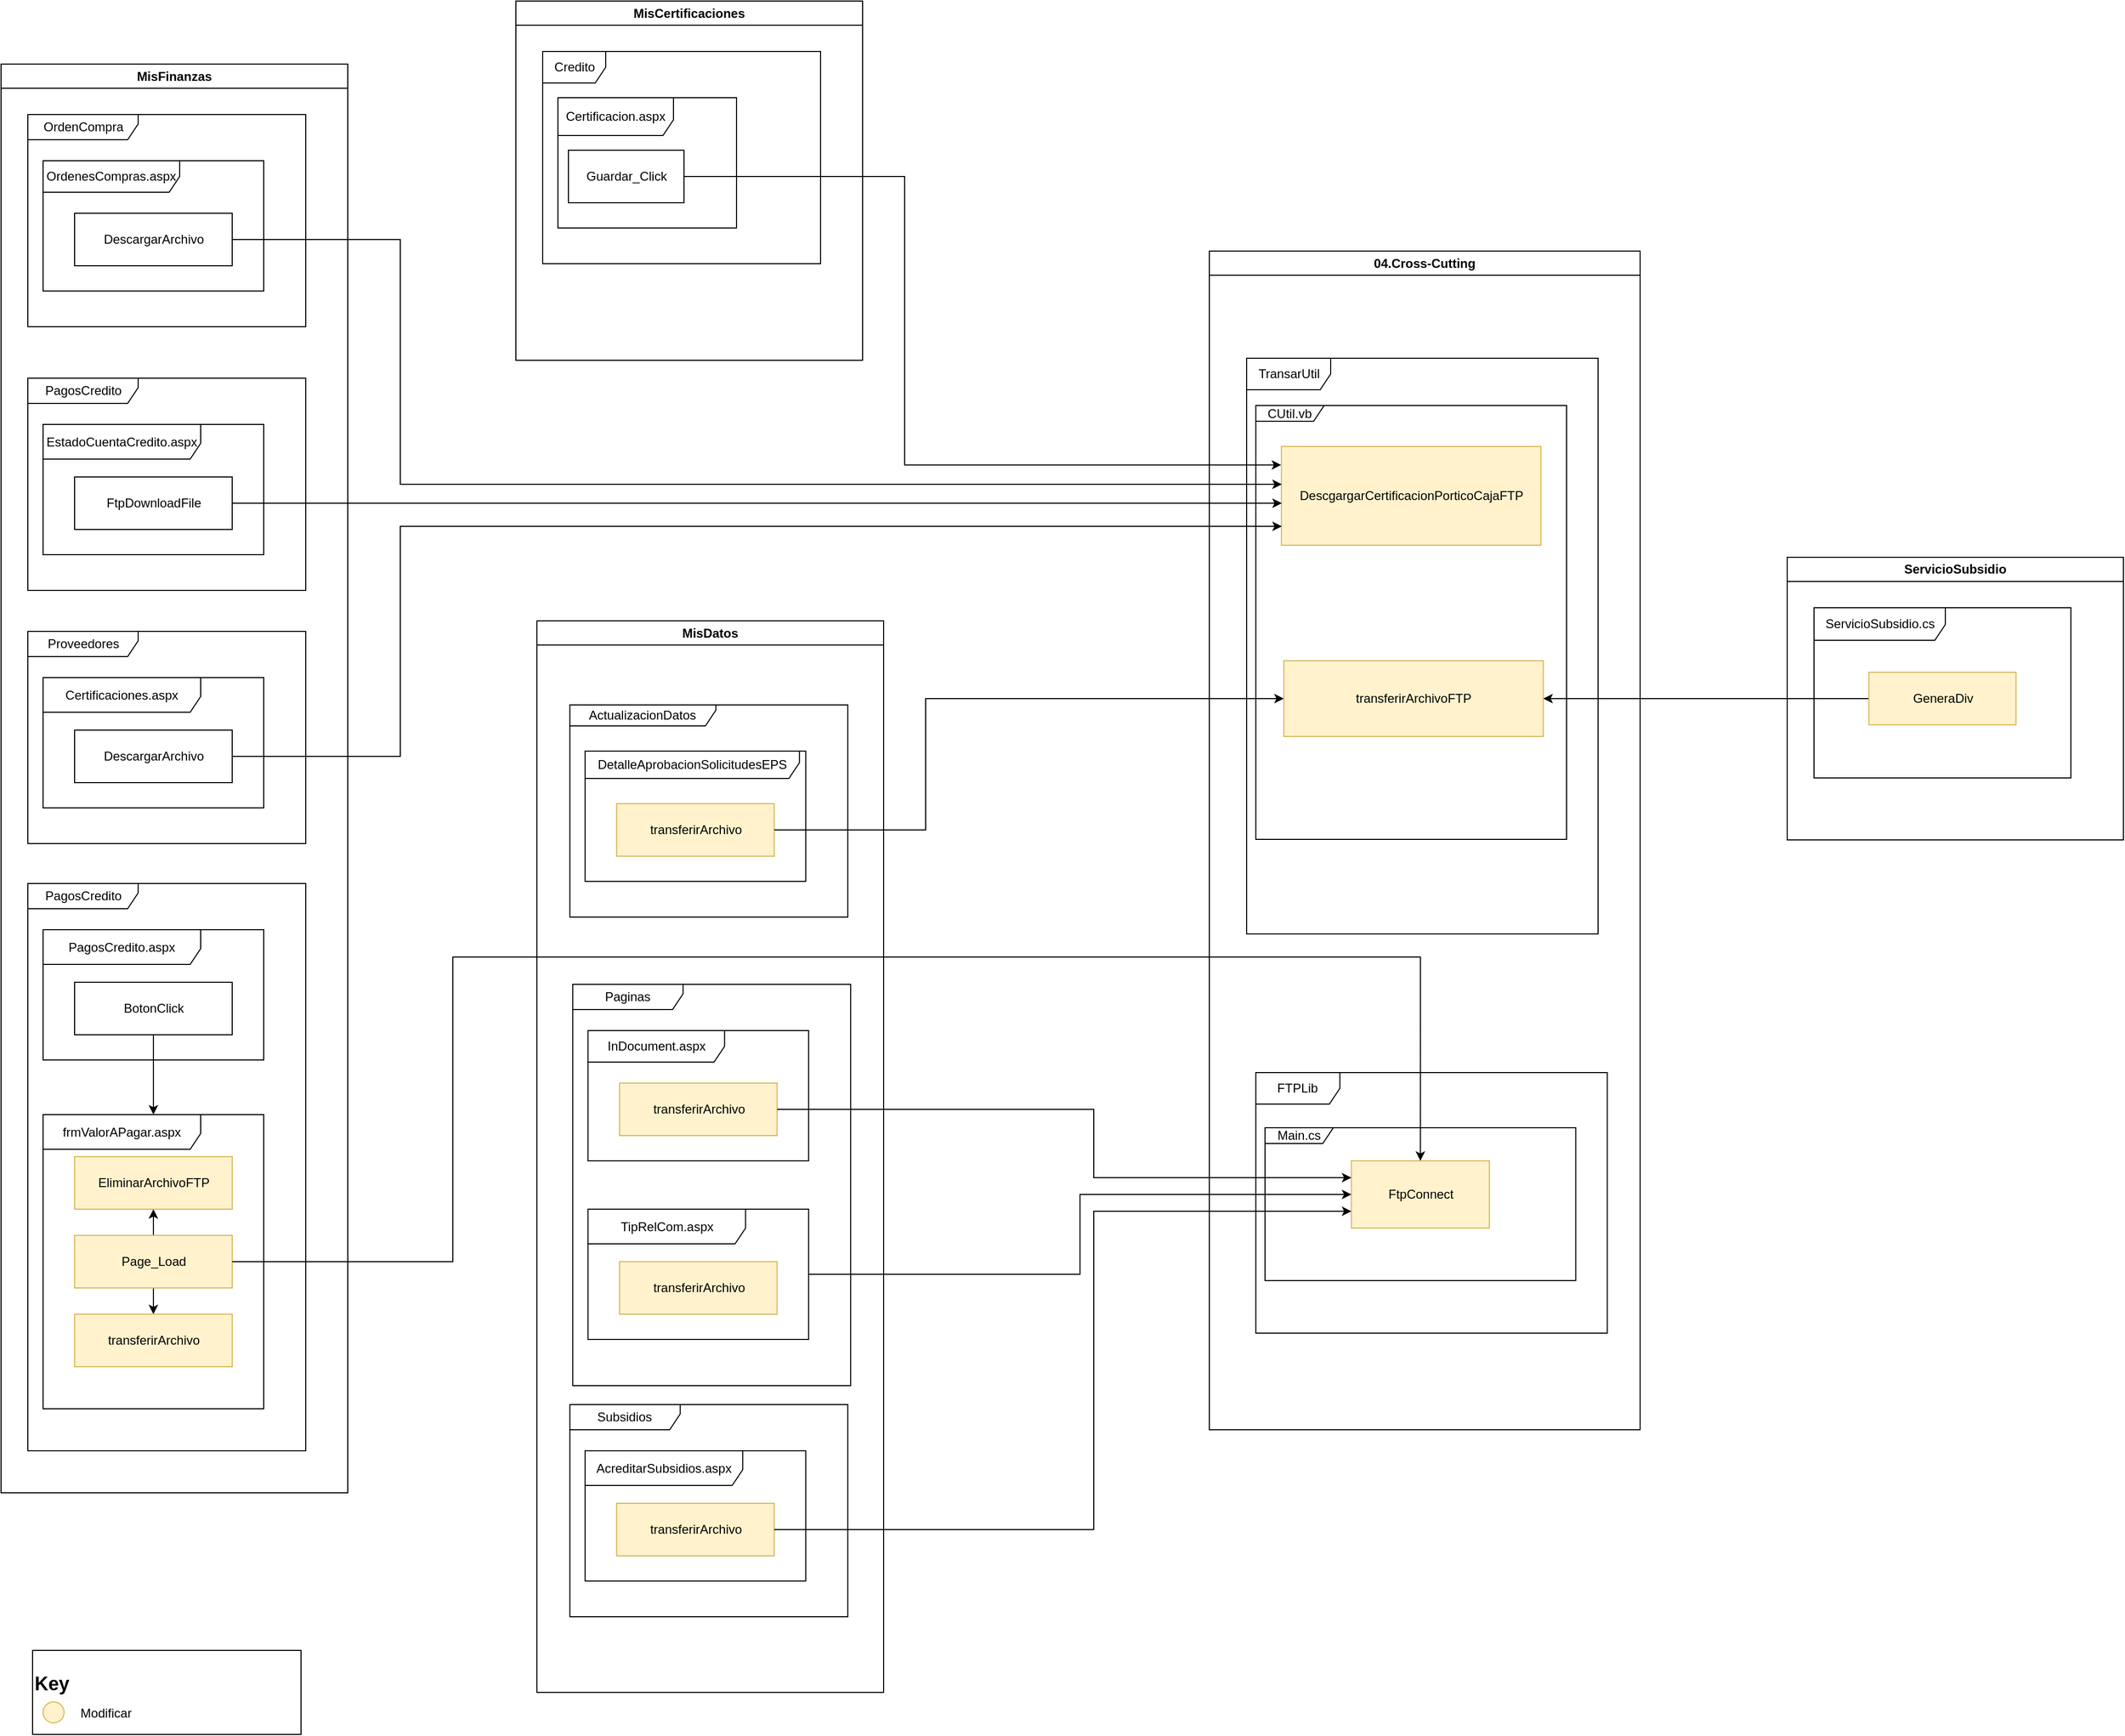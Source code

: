 <mxfile version="13.3.0" type="github">
  <diagram name="Page-1" id="e7e014a7-5840-1c2e-5031-d8a46d1fe8dd">
    <mxGraphModel dx="2089" dy="1294" grid="1" gridSize="10" guides="1" tooltips="1" connect="1" arrows="1" fold="1" page="1" pageScale="1" pageWidth="1169" pageHeight="826" background="#ffffff" math="0" shadow="0">
      <root>
        <mxCell id="0" />
        <mxCell id="1" parent="0" />
        <mxCell id="2" value="MisCertificaciones" style="swimlane;whiteSpace=wrap" parent="1" vertex="1">
          <mxGeometry x="-220" y="-110" width="330" height="342" as="geometry" />
        </mxCell>
        <mxCell id="z6HRuHsra1VzPBBbZyOo-50" value="Credito" style="shape=umlFrame;whiteSpace=wrap;html=1;" parent="2" vertex="1">
          <mxGeometry x="25.5" y="48" width="264.5" height="202" as="geometry" />
        </mxCell>
        <mxCell id="z6HRuHsra1VzPBBbZyOo-51" value="Certificacion.aspx" style="shape=umlFrame;whiteSpace=wrap;html=1;width=110;height=36;" parent="2" vertex="1">
          <mxGeometry x="40" y="92" width="170" height="124" as="geometry" />
        </mxCell>
        <mxCell id="z6HRuHsra1VzPBBbZyOo-52" value="Guardar_Click" style="html=1;" parent="2" vertex="1">
          <mxGeometry x="50" y="142" width="110" height="50" as="geometry" />
        </mxCell>
        <mxCell id="3" value="04.Cross-Cutting" style="swimlane;whiteSpace=wrap;startSize=23;" parent="1" vertex="1">
          <mxGeometry x="440" y="128" width="410" height="1122" as="geometry" />
        </mxCell>
        <mxCell id="z6HRuHsra1VzPBBbZyOo-41" value="TransarUtil" style="shape=umlFrame;whiteSpace=wrap;html=1;width=80;height=30;" parent="3" vertex="1">
          <mxGeometry x="35.5" y="102" width="334.5" height="548" as="geometry" />
        </mxCell>
        <mxCell id="z6HRuHsra1VzPBBbZyOo-42" value="CUtil.vb" style="shape=umlFrame;whiteSpace=wrap;html=1;width=65;height=15;" parent="3" vertex="1">
          <mxGeometry x="44.25" y="147" width="295.75" height="413" as="geometry" />
        </mxCell>
        <mxCell id="z6HRuHsra1VzPBBbZyOo-43" value="DescgargarCertificacionPorticoCajaFTP" style="html=1;fillColor=#fff2cc;strokeColor=#d6b656;" parent="3" vertex="1">
          <mxGeometry x="68.62" y="186" width="247" height="94" as="geometry" />
        </mxCell>
        <mxCell id="z6HRuHsra1VzPBBbZyOo-45" value="FTPLib" style="shape=umlFrame;whiteSpace=wrap;html=1;width=80;height=30;" parent="3" vertex="1">
          <mxGeometry x="44.25" y="782" width="334.5" height="248" as="geometry" />
        </mxCell>
        <mxCell id="z6HRuHsra1VzPBBbZyOo-46" value="Main.cs" style="shape=umlFrame;whiteSpace=wrap;html=1;width=65;height=15;" parent="3" vertex="1">
          <mxGeometry x="53" y="834.5" width="295.75" height="145.5" as="geometry" />
        </mxCell>
        <mxCell id="z6HRuHsra1VzPBBbZyOo-47" value="FtpConnect" style="html=1;fillColor=#fff2cc;strokeColor=#d6b656;" parent="3" vertex="1">
          <mxGeometry x="135.18" y="866" width="131.37" height="64" as="geometry" />
        </mxCell>
        <mxCell id="z6HRuHsra1VzPBBbZyOo-49" value="transferirArchivoFTP" style="html=1;fillColor=#fff2cc;strokeColor=#d6b656;" parent="3" vertex="1">
          <mxGeometry x="70.86" y="390" width="247" height="72" as="geometry" />
        </mxCell>
        <mxCell id="z6HRuHsra1VzPBBbZyOo-57" value="MisFinanzas" style="swimlane;whiteSpace=wrap" parent="1" vertex="1">
          <mxGeometry x="-710" y="-50" width="330" height="1360" as="geometry" />
        </mxCell>
        <mxCell id="z6HRuHsra1VzPBBbZyOo-58" value="OrdenCompra" style="shape=umlFrame;whiteSpace=wrap;html=1;width=105;height=24;" parent="z6HRuHsra1VzPBBbZyOo-57" vertex="1">
          <mxGeometry x="25.5" y="48" width="264.5" height="202" as="geometry" />
        </mxCell>
        <mxCell id="z6HRuHsra1VzPBBbZyOo-59" value="OrdenesCompras.aspx" style="shape=umlFrame;whiteSpace=wrap;html=1;width=130;height=30;" parent="z6HRuHsra1VzPBBbZyOo-57" vertex="1">
          <mxGeometry x="40" y="92" width="210" height="124" as="geometry" />
        </mxCell>
        <mxCell id="z6HRuHsra1VzPBBbZyOo-60" value="DescargarArchivo" style="html=1;" parent="z6HRuHsra1VzPBBbZyOo-57" vertex="1">
          <mxGeometry x="70" y="142" width="150" height="50" as="geometry" />
        </mxCell>
        <mxCell id="z6HRuHsra1VzPBBbZyOo-64" value="PagosCredito" style="shape=umlFrame;whiteSpace=wrap;html=1;width=105;height=24;" parent="z6HRuHsra1VzPBBbZyOo-57" vertex="1">
          <mxGeometry x="25.5" y="299" width="264.5" height="202" as="geometry" />
        </mxCell>
        <mxCell id="z6HRuHsra1VzPBBbZyOo-65" value="EstadoCuentaCredito.aspx" style="shape=umlFrame;whiteSpace=wrap;html=1;width=150;height=33;" parent="z6HRuHsra1VzPBBbZyOo-57" vertex="1">
          <mxGeometry x="40" y="343" width="210" height="124" as="geometry" />
        </mxCell>
        <mxCell id="z6HRuHsra1VzPBBbZyOo-66" value="FtpDownloadFile" style="html=1;" parent="z6HRuHsra1VzPBBbZyOo-57" vertex="1">
          <mxGeometry x="70" y="393" width="150" height="50" as="geometry" />
        </mxCell>
        <mxCell id="z6HRuHsra1VzPBBbZyOo-67" value="Proveedores" style="shape=umlFrame;whiteSpace=wrap;html=1;width=105;height=24;" parent="z6HRuHsra1VzPBBbZyOo-57" vertex="1">
          <mxGeometry x="25.5" y="540" width="264.5" height="202" as="geometry" />
        </mxCell>
        <mxCell id="z6HRuHsra1VzPBBbZyOo-68" value="Certificaciones.aspx" style="shape=umlFrame;whiteSpace=wrap;html=1;width=150;height=33;" parent="z6HRuHsra1VzPBBbZyOo-57" vertex="1">
          <mxGeometry x="40" y="584" width="210" height="124" as="geometry" />
        </mxCell>
        <mxCell id="z6HRuHsra1VzPBBbZyOo-69" value="DescargarArchivo" style="html=1;" parent="z6HRuHsra1VzPBBbZyOo-57" vertex="1">
          <mxGeometry x="70" y="634" width="150" height="50" as="geometry" />
        </mxCell>
        <mxCell id="z6HRuHsra1VzPBBbZyOo-124" value="PagosCredito" style="shape=umlFrame;whiteSpace=wrap;html=1;width=105;height=24;" parent="z6HRuHsra1VzPBBbZyOo-57" vertex="1">
          <mxGeometry x="25.5" y="780" width="264.5" height="540" as="geometry" />
        </mxCell>
        <mxCell id="z6HRuHsra1VzPBBbZyOo-125" value="PagosCredito.aspx" style="shape=umlFrame;whiteSpace=wrap;html=1;width=150;height=33;" parent="z6HRuHsra1VzPBBbZyOo-57" vertex="1">
          <mxGeometry x="40" y="824" width="210" height="124" as="geometry" />
        </mxCell>
        <mxCell id="z6HRuHsra1VzPBBbZyOo-133" style="edgeStyle=orthogonalEdgeStyle;rounded=0;orthogonalLoop=1;jettySize=auto;html=1;" parent="z6HRuHsra1VzPBBbZyOo-57" source="z6HRuHsra1VzPBBbZyOo-126" target="z6HRuHsra1VzPBBbZyOo-131" edge="1">
          <mxGeometry relative="1" as="geometry" />
        </mxCell>
        <mxCell id="z6HRuHsra1VzPBBbZyOo-126" value="BotonClick" style="html=1;" parent="z6HRuHsra1VzPBBbZyOo-57" vertex="1">
          <mxGeometry x="70" y="874" width="150" height="50" as="geometry" />
        </mxCell>
        <mxCell id="z6HRuHsra1VzPBBbZyOo-131" value="frmValorAPagar.aspx" style="shape=umlFrame;whiteSpace=wrap;html=1;width=150;height=33;" parent="z6HRuHsra1VzPBBbZyOo-57" vertex="1">
          <mxGeometry x="40" y="1000" width="210" height="280" as="geometry" />
        </mxCell>
        <mxCell id="z6HRuHsra1VzPBBbZyOo-138" style="edgeStyle=orthogonalEdgeStyle;rounded=0;orthogonalLoop=1;jettySize=auto;html=1;" parent="z6HRuHsra1VzPBBbZyOo-57" source="z6HRuHsra1VzPBBbZyOo-132" target="z6HRuHsra1VzPBBbZyOo-137" edge="1">
          <mxGeometry relative="1" as="geometry" />
        </mxCell>
        <mxCell id="z6HRuHsra1VzPBBbZyOo-139" style="edgeStyle=orthogonalEdgeStyle;rounded=0;orthogonalLoop=1;jettySize=auto;html=1;" parent="z6HRuHsra1VzPBBbZyOo-57" source="z6HRuHsra1VzPBBbZyOo-132" target="z6HRuHsra1VzPBBbZyOo-134" edge="1">
          <mxGeometry relative="1" as="geometry" />
        </mxCell>
        <mxCell id="z6HRuHsra1VzPBBbZyOo-132" value="Page_Load" style="html=1;fillColor=#fff2cc;strokeColor=#d6b656;" parent="z6HRuHsra1VzPBBbZyOo-57" vertex="1">
          <mxGeometry x="70" y="1115" width="150" height="50" as="geometry" />
        </mxCell>
        <mxCell id="z6HRuHsra1VzPBBbZyOo-134" value="transferirArchivo" style="html=1;fillColor=#fff2cc;strokeColor=#d6b656;" parent="z6HRuHsra1VzPBBbZyOo-57" vertex="1">
          <mxGeometry x="70" y="1190" width="150" height="50" as="geometry" />
        </mxCell>
        <mxCell id="z6HRuHsra1VzPBBbZyOo-137" value="EliminarArchivoFTP" style="html=1;fillColor=#fff2cc;strokeColor=#d6b656;" parent="z6HRuHsra1VzPBBbZyOo-57" vertex="1">
          <mxGeometry x="70" y="1040" width="150" height="50" as="geometry" />
        </mxCell>
        <mxCell id="z6HRuHsra1VzPBBbZyOo-70" style="edgeStyle=orthogonalEdgeStyle;rounded=0;orthogonalLoop=1;jettySize=auto;html=1;entryX=-0.001;entryY=0.187;entryDx=0;entryDy=0;entryPerimeter=0;" parent="1" source="z6HRuHsra1VzPBBbZyOo-52" target="z6HRuHsra1VzPBBbZyOo-43" edge="1">
          <mxGeometry relative="1" as="geometry">
            <Array as="points">
              <mxPoint x="150" y="57" />
              <mxPoint x="150" y="332" />
            </Array>
          </mxGeometry>
        </mxCell>
        <mxCell id="z6HRuHsra1VzPBBbZyOo-71" style="edgeStyle=orthogonalEdgeStyle;rounded=0;orthogonalLoop=1;jettySize=auto;html=1;" parent="1" source="z6HRuHsra1VzPBBbZyOo-60" edge="1">
          <mxGeometry relative="1" as="geometry">
            <mxPoint x="509" y="350" as="targetPoint" />
            <Array as="points">
              <mxPoint x="-330" y="117" />
              <mxPoint x="-330" y="350" />
            </Array>
          </mxGeometry>
        </mxCell>
        <mxCell id="z6HRuHsra1VzPBBbZyOo-74" style="edgeStyle=orthogonalEdgeStyle;rounded=0;orthogonalLoop=1;jettySize=auto;html=1;" parent="1" source="z6HRuHsra1VzPBBbZyOo-69" edge="1">
          <mxGeometry relative="1" as="geometry">
            <mxPoint x="509" y="390" as="targetPoint" />
            <Array as="points">
              <mxPoint x="-330" y="609" />
              <mxPoint x="-330" y="390" />
              <mxPoint x="509" y="390" />
            </Array>
          </mxGeometry>
        </mxCell>
        <mxCell id="z6HRuHsra1VzPBBbZyOo-90" value="MisDatos" style="swimlane;whiteSpace=wrap" parent="1" vertex="1">
          <mxGeometry x="-200" y="480" width="330" height="1020" as="geometry" />
        </mxCell>
        <mxCell id="z6HRuHsra1VzPBBbZyOo-91" value="Paginas" style="shape=umlFrame;whiteSpace=wrap;html=1;width=105;height=24;" parent="z6HRuHsra1VzPBBbZyOo-90" vertex="1">
          <mxGeometry x="34.13" y="346" width="264.5" height="382" as="geometry" />
        </mxCell>
        <mxCell id="z6HRuHsra1VzPBBbZyOo-92" value="InDocument.aspx" style="shape=umlFrame;whiteSpace=wrap;html=1;width=130;height=30;" parent="z6HRuHsra1VzPBBbZyOo-90" vertex="1">
          <mxGeometry x="48.63" y="390" width="210" height="124" as="geometry" />
        </mxCell>
        <mxCell id="z6HRuHsra1VzPBBbZyOo-93" value="transferirArchivo" style="html=1;fillColor=#fff2cc;strokeColor=#d6b656;" parent="z6HRuHsra1VzPBBbZyOo-90" vertex="1">
          <mxGeometry x="78.63" y="440" width="150" height="50" as="geometry" />
        </mxCell>
        <mxCell id="z6HRuHsra1VzPBBbZyOo-94" value="Subsidios" style="shape=umlFrame;whiteSpace=wrap;html=1;width=105;height=24;" parent="z6HRuHsra1VzPBBbZyOo-90" vertex="1">
          <mxGeometry x="31.38" y="746" width="264.5" height="202" as="geometry" />
        </mxCell>
        <mxCell id="z6HRuHsra1VzPBBbZyOo-95" value="AcreditarSubsidios.aspx" style="shape=umlFrame;whiteSpace=wrap;html=1;width=150;height=33;" parent="z6HRuHsra1VzPBBbZyOo-90" vertex="1">
          <mxGeometry x="45.88" y="790" width="210" height="124" as="geometry" />
        </mxCell>
        <mxCell id="z6HRuHsra1VzPBBbZyOo-96" value="transferirArchivo" style="html=1;fillColor=#fff2cc;strokeColor=#d6b656;" parent="z6HRuHsra1VzPBBbZyOo-90" vertex="1">
          <mxGeometry x="75.88" y="840" width="150" height="50" as="geometry" />
        </mxCell>
        <mxCell id="z6HRuHsra1VzPBBbZyOo-97" value="TipRelCom.aspx" style="shape=umlFrame;whiteSpace=wrap;html=1;width=150;height=33;" parent="z6HRuHsra1VzPBBbZyOo-90" vertex="1">
          <mxGeometry x="48.63" y="560" width="210" height="124" as="geometry" />
        </mxCell>
        <mxCell id="z6HRuHsra1VzPBBbZyOo-98" value="transferirArchivo" style="html=1;fillColor=#fff2cc;strokeColor=#d6b656;" parent="z6HRuHsra1VzPBBbZyOo-90" vertex="1">
          <mxGeometry x="78.63" y="610" width="150" height="50" as="geometry" />
        </mxCell>
        <mxCell id="z6HRuHsra1VzPBBbZyOo-104" value="ActualizacionDatos" style="shape=umlFrame;whiteSpace=wrap;html=1;width=139;height=20;" parent="z6HRuHsra1VzPBBbZyOo-90" vertex="1">
          <mxGeometry x="31.38" y="80" width="264.5" height="202" as="geometry" />
        </mxCell>
        <mxCell id="z6HRuHsra1VzPBBbZyOo-105" value="DetalleAprobacionSolicitudesEPS" style="shape=umlFrame;whiteSpace=wrap;html=1;width=204;height=26;" parent="z6HRuHsra1VzPBBbZyOo-90" vertex="1">
          <mxGeometry x="45.88" y="124" width="210" height="124" as="geometry" />
        </mxCell>
        <mxCell id="z6HRuHsra1VzPBBbZyOo-106" value="transferirArchivo" style="html=1;fillColor=#fff2cc;strokeColor=#d6b656;" parent="z6HRuHsra1VzPBBbZyOo-90" vertex="1">
          <mxGeometry x="75.88" y="174" width="150" height="50" as="geometry" />
        </mxCell>
        <mxCell id="z6HRuHsra1VzPBBbZyOo-107" style="edgeStyle=orthogonalEdgeStyle;rounded=0;orthogonalLoop=1;jettySize=auto;html=1;entryX=0;entryY=0.5;entryDx=0;entryDy=0;" parent="1" source="z6HRuHsra1VzPBBbZyOo-106" target="z6HRuHsra1VzPBBbZyOo-49" edge="1">
          <mxGeometry relative="1" as="geometry">
            <Array as="points">
              <mxPoint x="170" y="679" />
              <mxPoint x="170" y="554" />
            </Array>
          </mxGeometry>
        </mxCell>
        <mxCell id="z6HRuHsra1VzPBBbZyOo-108" style="edgeStyle=orthogonalEdgeStyle;rounded=0;orthogonalLoop=1;jettySize=auto;html=1;entryX=0;entryY=0.25;entryDx=0;entryDy=0;" parent="1" source="z6HRuHsra1VzPBBbZyOo-93" target="z6HRuHsra1VzPBBbZyOo-47" edge="1">
          <mxGeometry relative="1" as="geometry">
            <Array as="points">
              <mxPoint x="330" y="945" />
              <mxPoint x="330" y="1010" />
            </Array>
          </mxGeometry>
        </mxCell>
        <mxCell id="z6HRuHsra1VzPBBbZyOo-109" style="edgeStyle=orthogonalEdgeStyle;rounded=0;orthogonalLoop=1;jettySize=auto;html=1;entryX=0;entryY=0.5;entryDx=0;entryDy=0;" parent="1" source="z6HRuHsra1VzPBBbZyOo-97" target="z6HRuHsra1VzPBBbZyOo-47" edge="1">
          <mxGeometry relative="1" as="geometry" />
        </mxCell>
        <mxCell id="z6HRuHsra1VzPBBbZyOo-110" style="edgeStyle=orthogonalEdgeStyle;rounded=0;orthogonalLoop=1;jettySize=auto;html=1;entryX=0;entryY=0.75;entryDx=0;entryDy=0;" parent="1" source="z6HRuHsra1VzPBBbZyOo-96" target="z6HRuHsra1VzPBBbZyOo-47" edge="1">
          <mxGeometry relative="1" as="geometry">
            <Array as="points">
              <mxPoint x="330" y="1345" />
              <mxPoint x="330" y="1042" />
            </Array>
          </mxGeometry>
        </mxCell>
        <mxCell id="z6HRuHsra1VzPBBbZyOo-112" style="edgeStyle=orthogonalEdgeStyle;rounded=0;orthogonalLoop=1;jettySize=auto;html=1;" parent="1" source="z6HRuHsra1VzPBBbZyOo-66" edge="1">
          <mxGeometry relative="1" as="geometry">
            <mxPoint x="509" y="368" as="targetPoint" />
            <Array as="points">
              <mxPoint x="509" y="368" />
            </Array>
          </mxGeometry>
        </mxCell>
        <mxCell id="z6HRuHsra1VzPBBbZyOo-119" style="edgeStyle=orthogonalEdgeStyle;rounded=0;orthogonalLoop=1;jettySize=auto;html=1;entryX=1;entryY=0.5;entryDx=0;entryDy=0;exitX=0;exitY=0.5;exitDx=0;exitDy=0;" parent="1" source="z6HRuHsra1VzPBBbZyOo-117" target="z6HRuHsra1VzPBBbZyOo-49" edge="1">
          <mxGeometry relative="1" as="geometry" />
        </mxCell>
        <mxCell id="z6HRuHsra1VzPBBbZyOo-114" value="ServicioSubsidio" style="swimlane;whiteSpace=wrap" parent="1" vertex="1">
          <mxGeometry x="990" y="419.5" width="320" height="269" as="geometry" />
        </mxCell>
        <mxCell id="z6HRuHsra1VzPBBbZyOo-115" value="ServicioSubsidio.cs" style="shape=umlFrame;whiteSpace=wrap;html=1;width=125;height=31;" parent="z6HRuHsra1VzPBBbZyOo-114" vertex="1">
          <mxGeometry x="25.5" y="48" width="244.5" height="162" as="geometry" />
        </mxCell>
        <mxCell id="z6HRuHsra1VzPBBbZyOo-117" value="GeneraDiv" style="html=1;fillColor=#fff2cc;strokeColor=#d6b656;" parent="z6HRuHsra1VzPBBbZyOo-114" vertex="1">
          <mxGeometry x="77.75" y="109.5" width="140" height="50" as="geometry" />
        </mxCell>
        <mxCell id="z6HRuHsra1VzPBBbZyOo-140" style="edgeStyle=orthogonalEdgeStyle;rounded=0;orthogonalLoop=1;jettySize=auto;html=1;entryX=0.5;entryY=0;entryDx=0;entryDy=0;" parent="1" source="z6HRuHsra1VzPBBbZyOo-132" target="z6HRuHsra1VzPBBbZyOo-47" edge="1">
          <mxGeometry relative="1" as="geometry">
            <Array as="points">
              <mxPoint x="-280" y="1090" />
              <mxPoint x="-280" y="800" />
              <mxPoint x="641" y="800" />
            </Array>
          </mxGeometry>
        </mxCell>
        <mxCell id="z6HRuHsra1VzPBBbZyOo-142" value="&lt;h2&gt;Key&lt;/h2&gt;" style="rounded=0;whiteSpace=wrap;html=1;align=left;verticalAlign=top;" parent="1" vertex="1">
          <mxGeometry x="-680" y="1460" width="255.5" height="80" as="geometry" />
        </mxCell>
        <mxCell id="z6HRuHsra1VzPBBbZyOo-145" value="" style="ellipse;whiteSpace=wrap;html=1;aspect=fixed;align=left;fillColor=#fff2cc;strokeColor=#d6b656;" parent="1" vertex="1">
          <mxGeometry x="-670" y="1509" width="20" height="20" as="geometry" />
        </mxCell>
        <mxCell id="z6HRuHsra1VzPBBbZyOo-146" value="Modificar" style="text;html=1;strokeColor=none;fillColor=none;align=center;verticalAlign=middle;whiteSpace=wrap;rounded=0;" parent="1" vertex="1">
          <mxGeometry x="-630" y="1510" width="40" height="20" as="geometry" />
        </mxCell>
      </root>
    </mxGraphModel>
  </diagram>
</mxfile>
